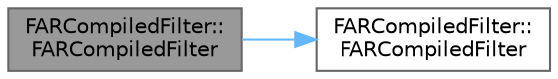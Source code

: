 digraph "FARCompiledFilter::FARCompiledFilter"
{
 // INTERACTIVE_SVG=YES
 // LATEX_PDF_SIZE
  bgcolor="transparent";
  edge [fontname=Helvetica,fontsize=10,labelfontname=Helvetica,labelfontsize=10];
  node [fontname=Helvetica,fontsize=10,shape=box,height=0.2,width=0.4];
  rankdir="LR";
  Node1 [id="Node000001",label="FARCompiledFilter::\lFARCompiledFilter",height=0.2,width=0.4,color="gray40", fillcolor="grey60", style="filled", fontcolor="black",tooltip=" "];
  Node1 -> Node2 [id="edge1_Node000001_Node000002",color="steelblue1",style="solid",tooltip=" "];
  Node2 [id="Node000002",label="FARCompiledFilter::\lFARCompiledFilter",height=0.2,width=0.4,color="grey40", fillcolor="white", style="filled",URL="$d7/d6e/structFARCompiledFilter.html#afbdab8dd9226212342cc1f6ff105353d",tooltip=" "];
}
